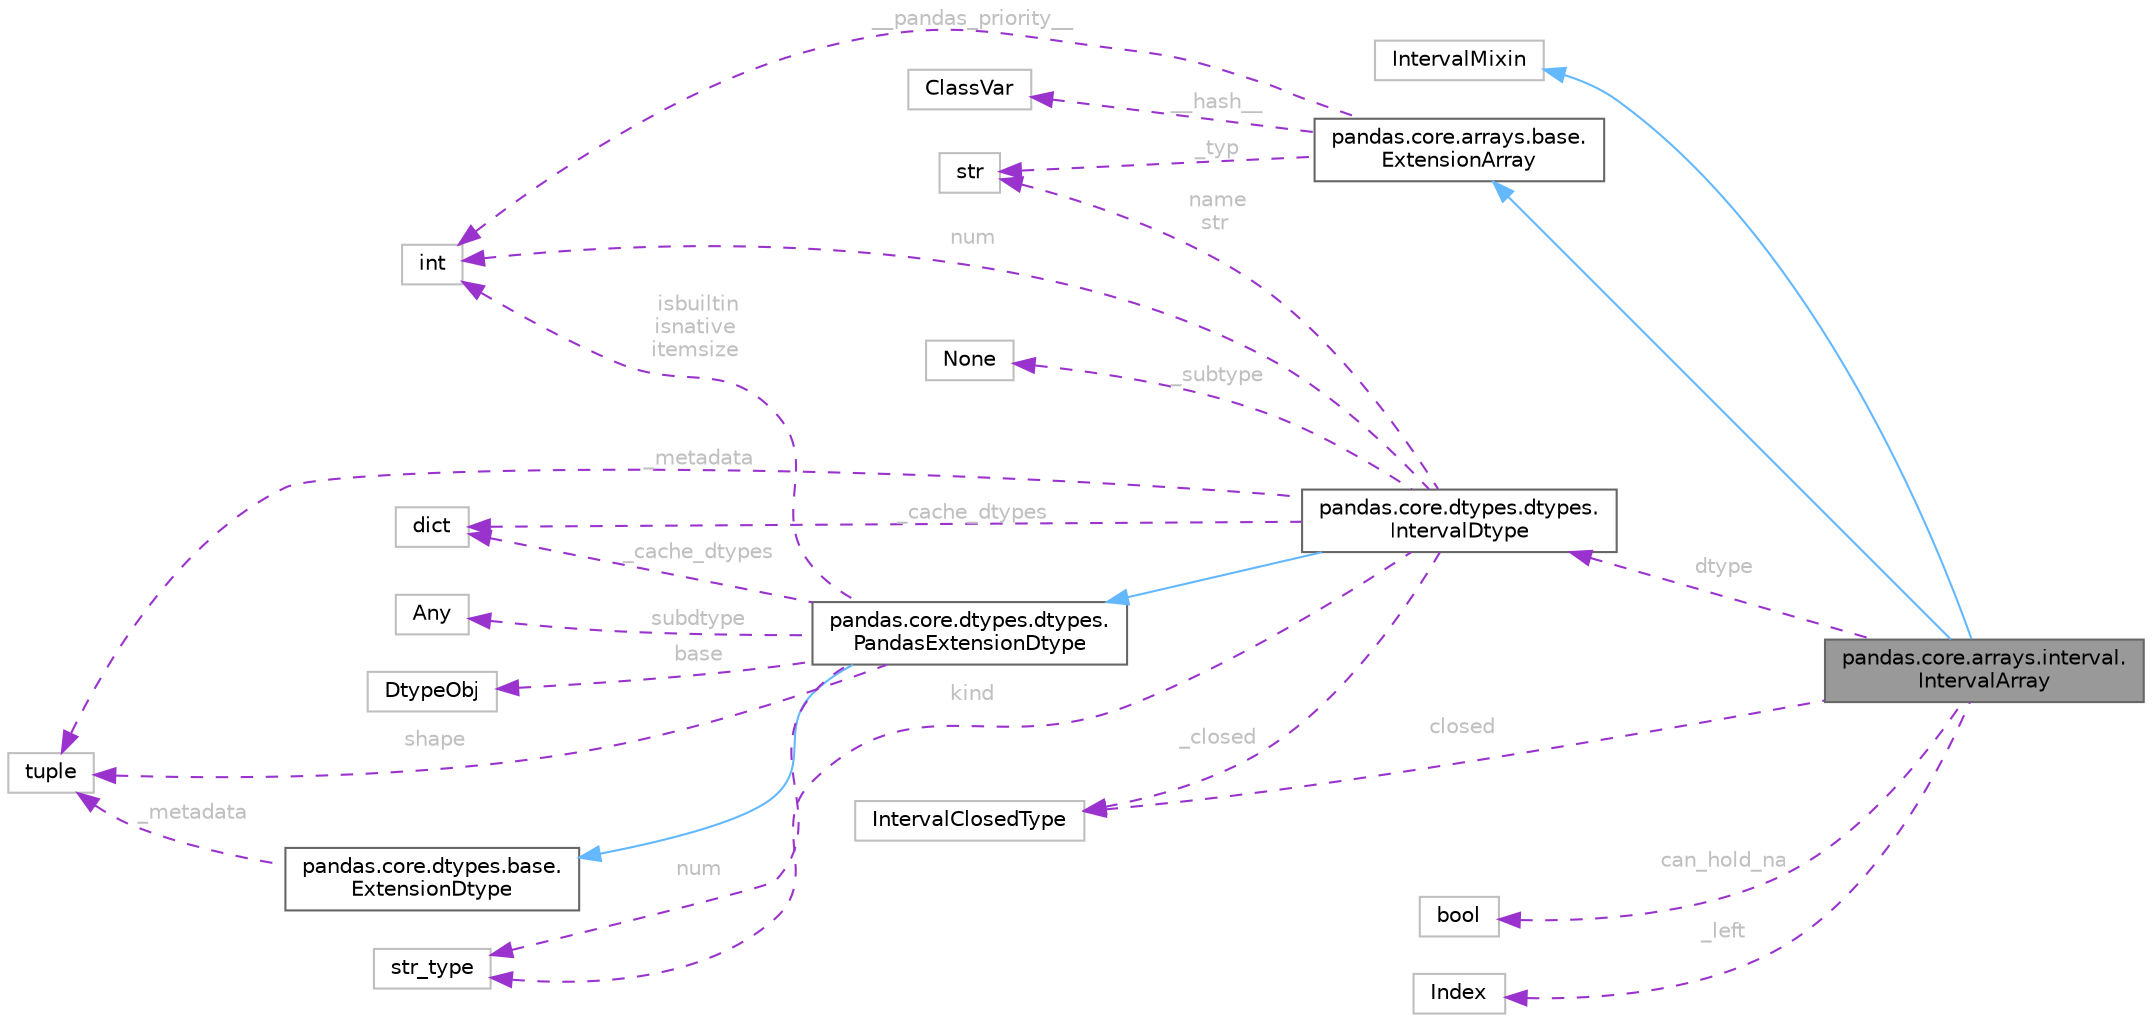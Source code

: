 digraph "pandas.core.arrays.interval.IntervalArray"
{
 // LATEX_PDF_SIZE
  bgcolor="transparent";
  edge [fontname=Helvetica,fontsize=10,labelfontname=Helvetica,labelfontsize=10];
  node [fontname=Helvetica,fontsize=10,shape=box,height=0.2,width=0.4];
  rankdir="LR";
  Node1 [id="Node000001",label="pandas.core.arrays.interval.\lIntervalArray",height=0.2,width=0.4,color="gray40", fillcolor="grey60", style="filled", fontcolor="black",tooltip=" "];
  Node2 -> Node1 [id="edge1_Node000001_Node000002",dir="back",color="steelblue1",style="solid",tooltip=" "];
  Node2 [id="Node000002",label="IntervalMixin",height=0.2,width=0.4,color="grey75", fillcolor="white", style="filled",URL="$df/d19/classIntervalMixin.html",tooltip=" "];
  Node3 -> Node1 [id="edge2_Node000001_Node000003",dir="back",color="steelblue1",style="solid",tooltip=" "];
  Node3 [id="Node000003",label="pandas.core.arrays.base.\lExtensionArray",height=0.2,width=0.4,color="gray40", fillcolor="white", style="filled",URL="$d4/dd3/classpandas_1_1core_1_1arrays_1_1base_1_1ExtensionArray.html",tooltip=" "];
  Node4 -> Node3 [id="edge3_Node000003_Node000004",dir="back",color="darkorchid3",style="dashed",tooltip=" ",label=" _typ",fontcolor="grey" ];
  Node4 [id="Node000004",label="str",height=0.2,width=0.4,color="grey75", fillcolor="white", style="filled",tooltip=" "];
  Node5 -> Node3 [id="edge4_Node000003_Node000005",dir="back",color="darkorchid3",style="dashed",tooltip=" ",label=" __pandas_priority__",fontcolor="grey" ];
  Node5 [id="Node000005",label="int",height=0.2,width=0.4,color="grey75", fillcolor="white", style="filled",tooltip=" "];
  Node6 -> Node3 [id="edge5_Node000003_Node000006",dir="back",color="darkorchid3",style="dashed",tooltip=" ",label=" __hash__",fontcolor="grey" ];
  Node6 [id="Node000006",label="ClassVar",height=0.2,width=0.4,color="grey75", fillcolor="white", style="filled",tooltip=" "];
  Node7 -> Node1 [id="edge6_Node000001_Node000007",dir="back",color="darkorchid3",style="dashed",tooltip=" ",label=" can_hold_na",fontcolor="grey" ];
  Node7 [id="Node000007",label="bool",height=0.2,width=0.4,color="grey75", fillcolor="white", style="filled",tooltip=" "];
  Node8 -> Node1 [id="edge7_Node000001_Node000008",dir="back",color="darkorchid3",style="dashed",tooltip=" ",label=" _left",fontcolor="grey" ];
  Node8 [id="Node000008",label="Index",height=0.2,width=0.4,color="grey75", fillcolor="white", style="filled",tooltip=" "];
  Node9 -> Node1 [id="edge8_Node000001_Node000009",dir="back",color="darkorchid3",style="dashed",tooltip=" ",label=" closed",fontcolor="grey" ];
  Node9 [id="Node000009",label="IntervalClosedType",height=0.2,width=0.4,color="grey75", fillcolor="white", style="filled",tooltip=" "];
  Node10 -> Node1 [id="edge9_Node000001_Node000010",dir="back",color="darkorchid3",style="dashed",tooltip=" ",label=" dtype",fontcolor="grey" ];
  Node10 [id="Node000010",label="pandas.core.dtypes.dtypes.\lIntervalDtype",height=0.2,width=0.4,color="gray40", fillcolor="white", style="filled",URL="$dc/da8/classpandas_1_1core_1_1dtypes_1_1dtypes_1_1IntervalDtype.html",tooltip=" "];
  Node11 -> Node10 [id="edge10_Node000010_Node000011",dir="back",color="steelblue1",style="solid",tooltip=" "];
  Node11 [id="Node000011",label="pandas.core.dtypes.dtypes.\lPandasExtensionDtype",height=0.2,width=0.4,color="gray40", fillcolor="white", style="filled",URL="$d0/d04/classpandas_1_1core_1_1dtypes_1_1dtypes_1_1PandasExtensionDtype.html",tooltip=" "];
  Node12 -> Node11 [id="edge11_Node000011_Node000012",dir="back",color="steelblue1",style="solid",tooltip=" "];
  Node12 [id="Node000012",label="pandas.core.dtypes.base.\lExtensionDtype",height=0.2,width=0.4,color="gray40", fillcolor="white", style="filled",URL="$d4/d64/classpandas_1_1core_1_1dtypes_1_1base_1_1ExtensionDtype.html",tooltip=" "];
  Node13 -> Node12 [id="edge12_Node000012_Node000013",dir="back",color="darkorchid3",style="dashed",tooltip=" ",label=" _metadata",fontcolor="grey" ];
  Node13 [id="Node000013",label="tuple",height=0.2,width=0.4,color="grey75", fillcolor="white", style="filled",tooltip=" "];
  Node14 -> Node11 [id="edge13_Node000011_Node000014",dir="back",color="darkorchid3",style="dashed",tooltip=" ",label=" subdtype",fontcolor="grey" ];
  Node14 [id="Node000014",label="Any",height=0.2,width=0.4,color="grey75", fillcolor="white", style="filled",tooltip=" "];
  Node15 -> Node11 [id="edge14_Node000011_Node000015",dir="back",color="darkorchid3",style="dashed",tooltip=" ",label=" num",fontcolor="grey" ];
  Node15 [id="Node000015",label="str_type",height=0.2,width=0.4,color="grey75", fillcolor="white", style="filled",tooltip=" "];
  Node13 -> Node11 [id="edge15_Node000011_Node000013",dir="back",color="darkorchid3",style="dashed",tooltip=" ",label=" shape",fontcolor="grey" ];
  Node5 -> Node11 [id="edge16_Node000011_Node000005",dir="back",color="darkorchid3",style="dashed",tooltip=" ",label=" isbuiltin\nisnative\nitemsize",fontcolor="grey" ];
  Node16 -> Node11 [id="edge17_Node000011_Node000016",dir="back",color="darkorchid3",style="dashed",tooltip=" ",label=" base",fontcolor="grey" ];
  Node16 [id="Node000016",label="DtypeObj",height=0.2,width=0.4,color="grey75", fillcolor="white", style="filled",tooltip=" "];
  Node17 -> Node11 [id="edge18_Node000011_Node000017",dir="back",color="darkorchid3",style="dashed",tooltip=" ",label=" _cache_dtypes",fontcolor="grey" ];
  Node17 [id="Node000017",label="dict",height=0.2,width=0.4,color="grey75", fillcolor="white", style="filled",tooltip=" "];
  Node4 -> Node10 [id="edge19_Node000010_Node000004",dir="back",color="darkorchid3",style="dashed",tooltip=" ",label=" name\nstr",fontcolor="grey" ];
  Node15 -> Node10 [id="edge20_Node000010_Node000015",dir="back",color="darkorchid3",style="dashed",tooltip=" ",label=" kind",fontcolor="grey" ];
  Node5 -> Node10 [id="edge21_Node000010_Node000005",dir="back",color="darkorchid3",style="dashed",tooltip=" ",label=" num",fontcolor="grey" ];
  Node13 -> Node10 [id="edge22_Node000010_Node000013",dir="back",color="darkorchid3",style="dashed",tooltip=" ",label=" _metadata",fontcolor="grey" ];
  Node17 -> Node10 [id="edge23_Node000010_Node000017",dir="back",color="darkorchid3",style="dashed",tooltip=" ",label=" _cache_dtypes",fontcolor="grey" ];
  Node18 -> Node10 [id="edge24_Node000010_Node000018",dir="back",color="darkorchid3",style="dashed",tooltip=" ",label=" _subtype",fontcolor="grey" ];
  Node18 [id="Node000018",label="None",height=0.2,width=0.4,color="grey75", fillcolor="white", style="filled",tooltip=" "];
  Node9 -> Node10 [id="edge25_Node000010_Node000009",dir="back",color="darkorchid3",style="dashed",tooltip=" ",label=" _closed",fontcolor="grey" ];
}
